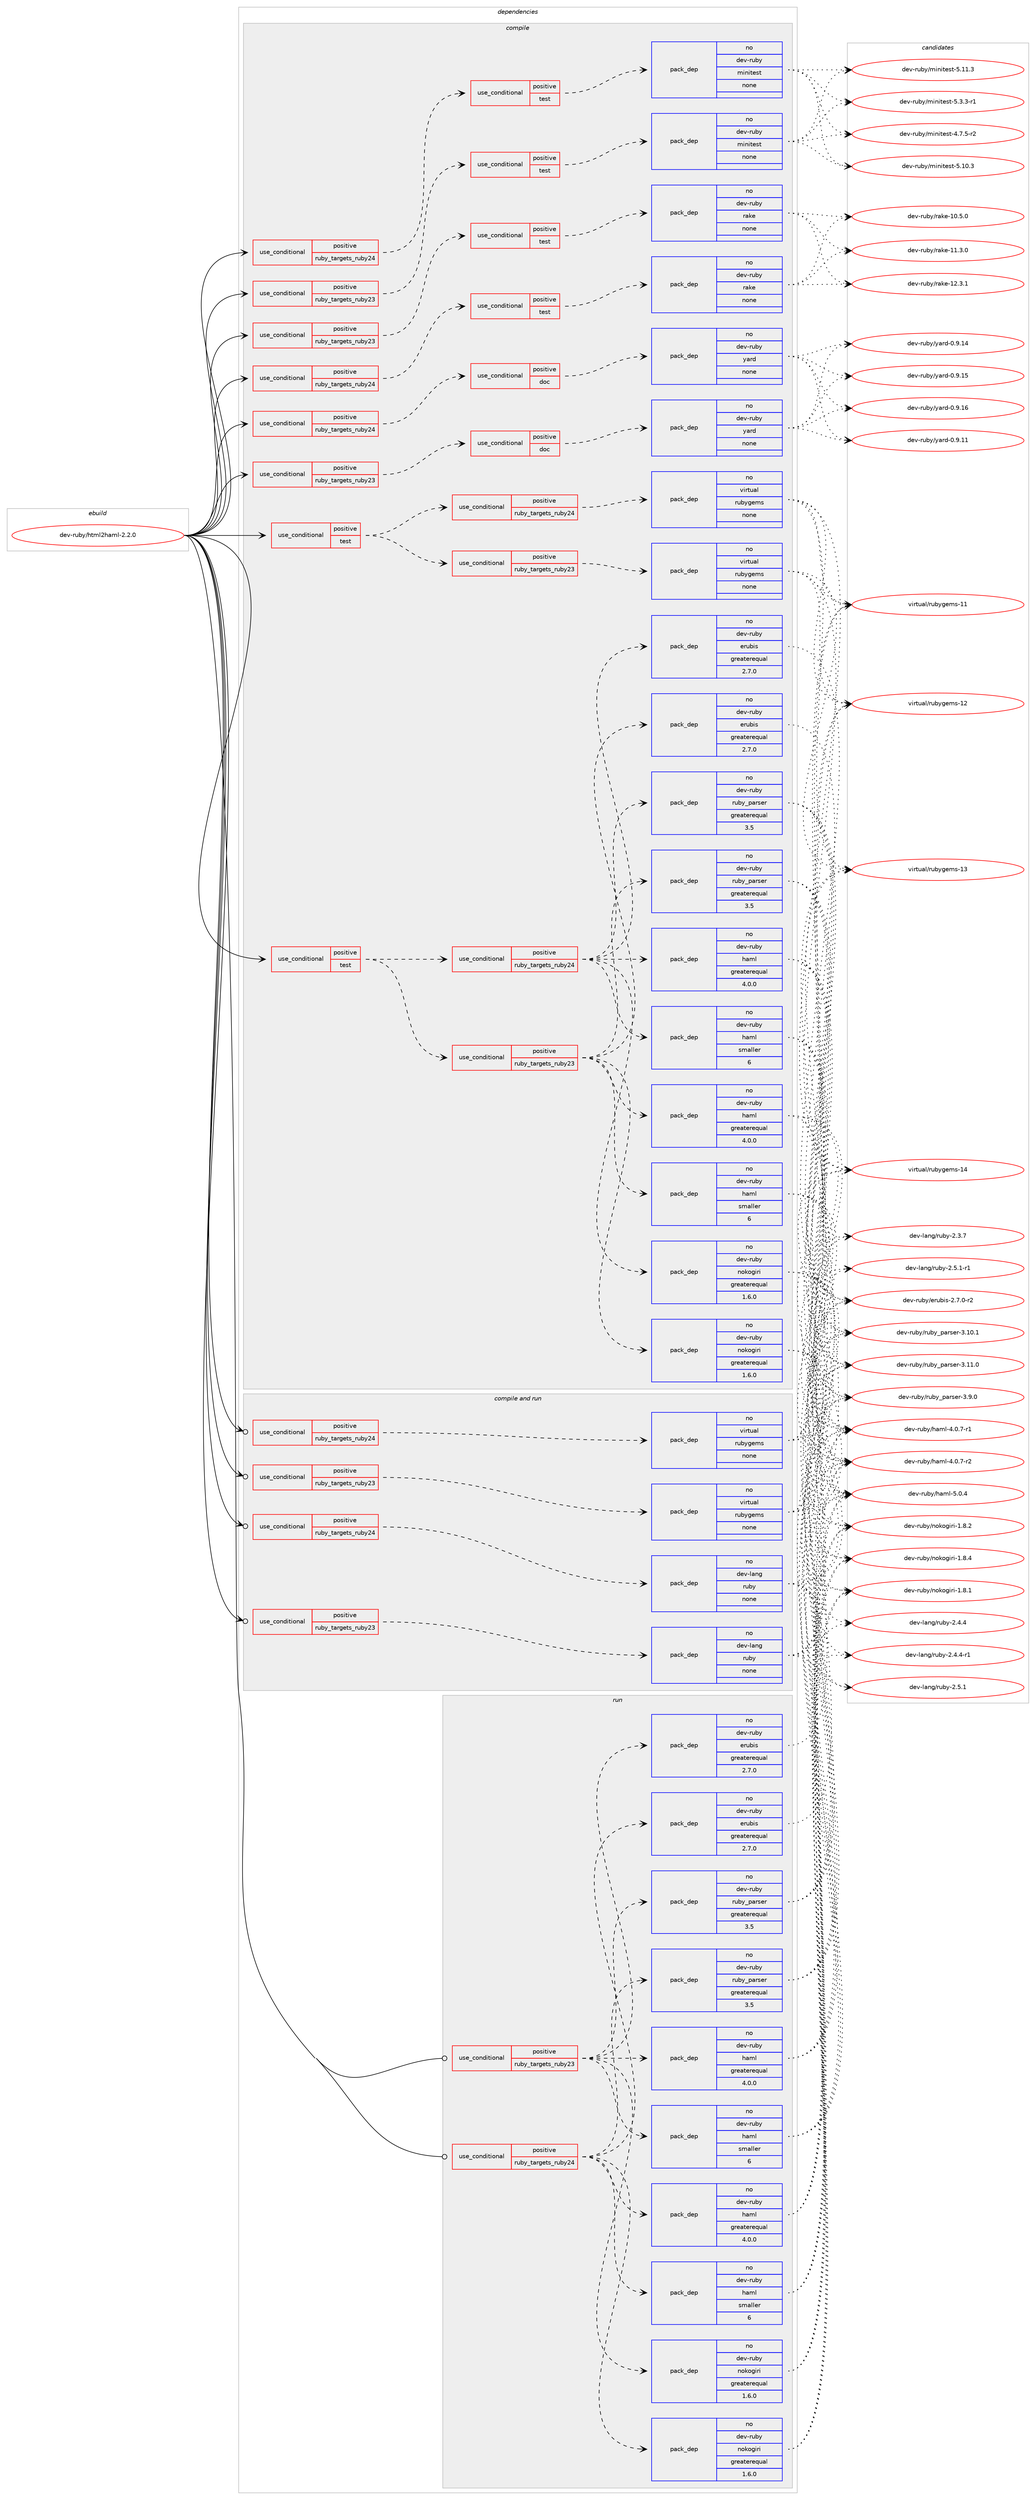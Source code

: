 digraph prolog {

# *************
# Graph options
# *************

newrank=true;
concentrate=true;
compound=true;
graph [rankdir=LR,fontname=Helvetica,fontsize=10,ranksep=1.5];#, ranksep=2.5, nodesep=0.2];
edge  [arrowhead=vee];
node  [fontname=Helvetica,fontsize=10];

# **********
# The ebuild
# **********

subgraph cluster_leftcol {
color=gray;
rank=same;
label=<<i>ebuild</i>>;
id [label="dev-ruby/html2haml-2.2.0", color=red, width=4, href="../dev-ruby/html2haml-2.2.0.svg"];
}

# ****************
# The dependencies
# ****************

subgraph cluster_midcol {
color=gray;
label=<<i>dependencies</i>>;
subgraph cluster_compile {
fillcolor="#eeeeee";
style=filled;
label=<<i>compile</i>>;
subgraph cond1867 {
dependency5819 [label=<<TABLE BORDER="0" CELLBORDER="1" CELLSPACING="0" CELLPADDING="4"><TR><TD ROWSPAN="3" CELLPADDING="10">use_conditional</TD></TR><TR><TD>positive</TD></TR><TR><TD>ruby_targets_ruby23</TD></TR></TABLE>>, shape=none, color=red];
subgraph cond1868 {
dependency5820 [label=<<TABLE BORDER="0" CELLBORDER="1" CELLSPACING="0" CELLPADDING="4"><TR><TD ROWSPAN="3" CELLPADDING="10">use_conditional</TD></TR><TR><TD>positive</TD></TR><TR><TD>doc</TD></TR></TABLE>>, shape=none, color=red];
subgraph pack3842 {
dependency5821 [label=<<TABLE BORDER="0" CELLBORDER="1" CELLSPACING="0" CELLPADDING="4" WIDTH="220"><TR><TD ROWSPAN="6" CELLPADDING="30">pack_dep</TD></TR><TR><TD WIDTH="110">no</TD></TR><TR><TD>dev-ruby</TD></TR><TR><TD>yard</TD></TR><TR><TD>none</TD></TR><TR><TD></TD></TR></TABLE>>, shape=none, color=blue];
}
dependency5820:e -> dependency5821:w [weight=20,style="dashed",arrowhead="vee"];
}
dependency5819:e -> dependency5820:w [weight=20,style="dashed",arrowhead="vee"];
}
id:e -> dependency5819:w [weight=20,style="solid",arrowhead="vee"];
subgraph cond1869 {
dependency5822 [label=<<TABLE BORDER="0" CELLBORDER="1" CELLSPACING="0" CELLPADDING="4"><TR><TD ROWSPAN="3" CELLPADDING="10">use_conditional</TD></TR><TR><TD>positive</TD></TR><TR><TD>ruby_targets_ruby23</TD></TR></TABLE>>, shape=none, color=red];
subgraph cond1870 {
dependency5823 [label=<<TABLE BORDER="0" CELLBORDER="1" CELLSPACING="0" CELLPADDING="4"><TR><TD ROWSPAN="3" CELLPADDING="10">use_conditional</TD></TR><TR><TD>positive</TD></TR><TR><TD>test</TD></TR></TABLE>>, shape=none, color=red];
subgraph pack3843 {
dependency5824 [label=<<TABLE BORDER="0" CELLBORDER="1" CELLSPACING="0" CELLPADDING="4" WIDTH="220"><TR><TD ROWSPAN="6" CELLPADDING="30">pack_dep</TD></TR><TR><TD WIDTH="110">no</TD></TR><TR><TD>dev-ruby</TD></TR><TR><TD>minitest</TD></TR><TR><TD>none</TD></TR><TR><TD></TD></TR></TABLE>>, shape=none, color=blue];
}
dependency5823:e -> dependency5824:w [weight=20,style="dashed",arrowhead="vee"];
}
dependency5822:e -> dependency5823:w [weight=20,style="dashed",arrowhead="vee"];
}
id:e -> dependency5822:w [weight=20,style="solid",arrowhead="vee"];
subgraph cond1871 {
dependency5825 [label=<<TABLE BORDER="0" CELLBORDER="1" CELLSPACING="0" CELLPADDING="4"><TR><TD ROWSPAN="3" CELLPADDING="10">use_conditional</TD></TR><TR><TD>positive</TD></TR><TR><TD>ruby_targets_ruby23</TD></TR></TABLE>>, shape=none, color=red];
subgraph cond1872 {
dependency5826 [label=<<TABLE BORDER="0" CELLBORDER="1" CELLSPACING="0" CELLPADDING="4"><TR><TD ROWSPAN="3" CELLPADDING="10">use_conditional</TD></TR><TR><TD>positive</TD></TR><TR><TD>test</TD></TR></TABLE>>, shape=none, color=red];
subgraph pack3844 {
dependency5827 [label=<<TABLE BORDER="0" CELLBORDER="1" CELLSPACING="0" CELLPADDING="4" WIDTH="220"><TR><TD ROWSPAN="6" CELLPADDING="30">pack_dep</TD></TR><TR><TD WIDTH="110">no</TD></TR><TR><TD>dev-ruby</TD></TR><TR><TD>rake</TD></TR><TR><TD>none</TD></TR><TR><TD></TD></TR></TABLE>>, shape=none, color=blue];
}
dependency5826:e -> dependency5827:w [weight=20,style="dashed",arrowhead="vee"];
}
dependency5825:e -> dependency5826:w [weight=20,style="dashed",arrowhead="vee"];
}
id:e -> dependency5825:w [weight=20,style="solid",arrowhead="vee"];
subgraph cond1873 {
dependency5828 [label=<<TABLE BORDER="0" CELLBORDER="1" CELLSPACING="0" CELLPADDING="4"><TR><TD ROWSPAN="3" CELLPADDING="10">use_conditional</TD></TR><TR><TD>positive</TD></TR><TR><TD>ruby_targets_ruby24</TD></TR></TABLE>>, shape=none, color=red];
subgraph cond1874 {
dependency5829 [label=<<TABLE BORDER="0" CELLBORDER="1" CELLSPACING="0" CELLPADDING="4"><TR><TD ROWSPAN="3" CELLPADDING="10">use_conditional</TD></TR><TR><TD>positive</TD></TR><TR><TD>doc</TD></TR></TABLE>>, shape=none, color=red];
subgraph pack3845 {
dependency5830 [label=<<TABLE BORDER="0" CELLBORDER="1" CELLSPACING="0" CELLPADDING="4" WIDTH="220"><TR><TD ROWSPAN="6" CELLPADDING="30">pack_dep</TD></TR><TR><TD WIDTH="110">no</TD></TR><TR><TD>dev-ruby</TD></TR><TR><TD>yard</TD></TR><TR><TD>none</TD></TR><TR><TD></TD></TR></TABLE>>, shape=none, color=blue];
}
dependency5829:e -> dependency5830:w [weight=20,style="dashed",arrowhead="vee"];
}
dependency5828:e -> dependency5829:w [weight=20,style="dashed",arrowhead="vee"];
}
id:e -> dependency5828:w [weight=20,style="solid",arrowhead="vee"];
subgraph cond1875 {
dependency5831 [label=<<TABLE BORDER="0" CELLBORDER="1" CELLSPACING="0" CELLPADDING="4"><TR><TD ROWSPAN="3" CELLPADDING="10">use_conditional</TD></TR><TR><TD>positive</TD></TR><TR><TD>ruby_targets_ruby24</TD></TR></TABLE>>, shape=none, color=red];
subgraph cond1876 {
dependency5832 [label=<<TABLE BORDER="0" CELLBORDER="1" CELLSPACING="0" CELLPADDING="4"><TR><TD ROWSPAN="3" CELLPADDING="10">use_conditional</TD></TR><TR><TD>positive</TD></TR><TR><TD>test</TD></TR></TABLE>>, shape=none, color=red];
subgraph pack3846 {
dependency5833 [label=<<TABLE BORDER="0" CELLBORDER="1" CELLSPACING="0" CELLPADDING="4" WIDTH="220"><TR><TD ROWSPAN="6" CELLPADDING="30">pack_dep</TD></TR><TR><TD WIDTH="110">no</TD></TR><TR><TD>dev-ruby</TD></TR><TR><TD>minitest</TD></TR><TR><TD>none</TD></TR><TR><TD></TD></TR></TABLE>>, shape=none, color=blue];
}
dependency5832:e -> dependency5833:w [weight=20,style="dashed",arrowhead="vee"];
}
dependency5831:e -> dependency5832:w [weight=20,style="dashed",arrowhead="vee"];
}
id:e -> dependency5831:w [weight=20,style="solid",arrowhead="vee"];
subgraph cond1877 {
dependency5834 [label=<<TABLE BORDER="0" CELLBORDER="1" CELLSPACING="0" CELLPADDING="4"><TR><TD ROWSPAN="3" CELLPADDING="10">use_conditional</TD></TR><TR><TD>positive</TD></TR><TR><TD>ruby_targets_ruby24</TD></TR></TABLE>>, shape=none, color=red];
subgraph cond1878 {
dependency5835 [label=<<TABLE BORDER="0" CELLBORDER="1" CELLSPACING="0" CELLPADDING="4"><TR><TD ROWSPAN="3" CELLPADDING="10">use_conditional</TD></TR><TR><TD>positive</TD></TR><TR><TD>test</TD></TR></TABLE>>, shape=none, color=red];
subgraph pack3847 {
dependency5836 [label=<<TABLE BORDER="0" CELLBORDER="1" CELLSPACING="0" CELLPADDING="4" WIDTH="220"><TR><TD ROWSPAN="6" CELLPADDING="30">pack_dep</TD></TR><TR><TD WIDTH="110">no</TD></TR><TR><TD>dev-ruby</TD></TR><TR><TD>rake</TD></TR><TR><TD>none</TD></TR><TR><TD></TD></TR></TABLE>>, shape=none, color=blue];
}
dependency5835:e -> dependency5836:w [weight=20,style="dashed",arrowhead="vee"];
}
dependency5834:e -> dependency5835:w [weight=20,style="dashed",arrowhead="vee"];
}
id:e -> dependency5834:w [weight=20,style="solid",arrowhead="vee"];
subgraph cond1879 {
dependency5837 [label=<<TABLE BORDER="0" CELLBORDER="1" CELLSPACING="0" CELLPADDING="4"><TR><TD ROWSPAN="3" CELLPADDING="10">use_conditional</TD></TR><TR><TD>positive</TD></TR><TR><TD>test</TD></TR></TABLE>>, shape=none, color=red];
subgraph cond1880 {
dependency5838 [label=<<TABLE BORDER="0" CELLBORDER="1" CELLSPACING="0" CELLPADDING="4"><TR><TD ROWSPAN="3" CELLPADDING="10">use_conditional</TD></TR><TR><TD>positive</TD></TR><TR><TD>ruby_targets_ruby23</TD></TR></TABLE>>, shape=none, color=red];
subgraph pack3848 {
dependency5839 [label=<<TABLE BORDER="0" CELLBORDER="1" CELLSPACING="0" CELLPADDING="4" WIDTH="220"><TR><TD ROWSPAN="6" CELLPADDING="30">pack_dep</TD></TR><TR><TD WIDTH="110">no</TD></TR><TR><TD>dev-ruby</TD></TR><TR><TD>nokogiri</TD></TR><TR><TD>greaterequal</TD></TR><TR><TD>1.6.0</TD></TR></TABLE>>, shape=none, color=blue];
}
dependency5838:e -> dependency5839:w [weight=20,style="dashed",arrowhead="vee"];
subgraph pack3849 {
dependency5840 [label=<<TABLE BORDER="0" CELLBORDER="1" CELLSPACING="0" CELLPADDING="4" WIDTH="220"><TR><TD ROWSPAN="6" CELLPADDING="30">pack_dep</TD></TR><TR><TD WIDTH="110">no</TD></TR><TR><TD>dev-ruby</TD></TR><TR><TD>erubis</TD></TR><TR><TD>greaterequal</TD></TR><TR><TD>2.7.0</TD></TR></TABLE>>, shape=none, color=blue];
}
dependency5838:e -> dependency5840:w [weight=20,style="dashed",arrowhead="vee"];
subgraph pack3850 {
dependency5841 [label=<<TABLE BORDER="0" CELLBORDER="1" CELLSPACING="0" CELLPADDING="4" WIDTH="220"><TR><TD ROWSPAN="6" CELLPADDING="30">pack_dep</TD></TR><TR><TD WIDTH="110">no</TD></TR><TR><TD>dev-ruby</TD></TR><TR><TD>ruby_parser</TD></TR><TR><TD>greaterequal</TD></TR><TR><TD>3.5</TD></TR></TABLE>>, shape=none, color=blue];
}
dependency5838:e -> dependency5841:w [weight=20,style="dashed",arrowhead="vee"];
subgraph pack3851 {
dependency5842 [label=<<TABLE BORDER="0" CELLBORDER="1" CELLSPACING="0" CELLPADDING="4" WIDTH="220"><TR><TD ROWSPAN="6" CELLPADDING="30">pack_dep</TD></TR><TR><TD WIDTH="110">no</TD></TR><TR><TD>dev-ruby</TD></TR><TR><TD>haml</TD></TR><TR><TD>greaterequal</TD></TR><TR><TD>4.0.0</TD></TR></TABLE>>, shape=none, color=blue];
}
dependency5838:e -> dependency5842:w [weight=20,style="dashed",arrowhead="vee"];
subgraph pack3852 {
dependency5843 [label=<<TABLE BORDER="0" CELLBORDER="1" CELLSPACING="0" CELLPADDING="4" WIDTH="220"><TR><TD ROWSPAN="6" CELLPADDING="30">pack_dep</TD></TR><TR><TD WIDTH="110">no</TD></TR><TR><TD>dev-ruby</TD></TR><TR><TD>haml</TD></TR><TR><TD>smaller</TD></TR><TR><TD>6</TD></TR></TABLE>>, shape=none, color=blue];
}
dependency5838:e -> dependency5843:w [weight=20,style="dashed",arrowhead="vee"];
}
dependency5837:e -> dependency5838:w [weight=20,style="dashed",arrowhead="vee"];
subgraph cond1881 {
dependency5844 [label=<<TABLE BORDER="0" CELLBORDER="1" CELLSPACING="0" CELLPADDING="4"><TR><TD ROWSPAN="3" CELLPADDING="10">use_conditional</TD></TR><TR><TD>positive</TD></TR><TR><TD>ruby_targets_ruby24</TD></TR></TABLE>>, shape=none, color=red];
subgraph pack3853 {
dependency5845 [label=<<TABLE BORDER="0" CELLBORDER="1" CELLSPACING="0" CELLPADDING="4" WIDTH="220"><TR><TD ROWSPAN="6" CELLPADDING="30">pack_dep</TD></TR><TR><TD WIDTH="110">no</TD></TR><TR><TD>dev-ruby</TD></TR><TR><TD>nokogiri</TD></TR><TR><TD>greaterequal</TD></TR><TR><TD>1.6.0</TD></TR></TABLE>>, shape=none, color=blue];
}
dependency5844:e -> dependency5845:w [weight=20,style="dashed",arrowhead="vee"];
subgraph pack3854 {
dependency5846 [label=<<TABLE BORDER="0" CELLBORDER="1" CELLSPACING="0" CELLPADDING="4" WIDTH="220"><TR><TD ROWSPAN="6" CELLPADDING="30">pack_dep</TD></TR><TR><TD WIDTH="110">no</TD></TR><TR><TD>dev-ruby</TD></TR><TR><TD>erubis</TD></TR><TR><TD>greaterequal</TD></TR><TR><TD>2.7.0</TD></TR></TABLE>>, shape=none, color=blue];
}
dependency5844:e -> dependency5846:w [weight=20,style="dashed",arrowhead="vee"];
subgraph pack3855 {
dependency5847 [label=<<TABLE BORDER="0" CELLBORDER="1" CELLSPACING="0" CELLPADDING="4" WIDTH="220"><TR><TD ROWSPAN="6" CELLPADDING="30">pack_dep</TD></TR><TR><TD WIDTH="110">no</TD></TR><TR><TD>dev-ruby</TD></TR><TR><TD>ruby_parser</TD></TR><TR><TD>greaterequal</TD></TR><TR><TD>3.5</TD></TR></TABLE>>, shape=none, color=blue];
}
dependency5844:e -> dependency5847:w [weight=20,style="dashed",arrowhead="vee"];
subgraph pack3856 {
dependency5848 [label=<<TABLE BORDER="0" CELLBORDER="1" CELLSPACING="0" CELLPADDING="4" WIDTH="220"><TR><TD ROWSPAN="6" CELLPADDING="30">pack_dep</TD></TR><TR><TD WIDTH="110">no</TD></TR><TR><TD>dev-ruby</TD></TR><TR><TD>haml</TD></TR><TR><TD>greaterequal</TD></TR><TR><TD>4.0.0</TD></TR></TABLE>>, shape=none, color=blue];
}
dependency5844:e -> dependency5848:w [weight=20,style="dashed",arrowhead="vee"];
subgraph pack3857 {
dependency5849 [label=<<TABLE BORDER="0" CELLBORDER="1" CELLSPACING="0" CELLPADDING="4" WIDTH="220"><TR><TD ROWSPAN="6" CELLPADDING="30">pack_dep</TD></TR><TR><TD WIDTH="110">no</TD></TR><TR><TD>dev-ruby</TD></TR><TR><TD>haml</TD></TR><TR><TD>smaller</TD></TR><TR><TD>6</TD></TR></TABLE>>, shape=none, color=blue];
}
dependency5844:e -> dependency5849:w [weight=20,style="dashed",arrowhead="vee"];
}
dependency5837:e -> dependency5844:w [weight=20,style="dashed",arrowhead="vee"];
}
id:e -> dependency5837:w [weight=20,style="solid",arrowhead="vee"];
subgraph cond1882 {
dependency5850 [label=<<TABLE BORDER="0" CELLBORDER="1" CELLSPACING="0" CELLPADDING="4"><TR><TD ROWSPAN="3" CELLPADDING="10">use_conditional</TD></TR><TR><TD>positive</TD></TR><TR><TD>test</TD></TR></TABLE>>, shape=none, color=red];
subgraph cond1883 {
dependency5851 [label=<<TABLE BORDER="0" CELLBORDER="1" CELLSPACING="0" CELLPADDING="4"><TR><TD ROWSPAN="3" CELLPADDING="10">use_conditional</TD></TR><TR><TD>positive</TD></TR><TR><TD>ruby_targets_ruby23</TD></TR></TABLE>>, shape=none, color=red];
subgraph pack3858 {
dependency5852 [label=<<TABLE BORDER="0" CELLBORDER="1" CELLSPACING="0" CELLPADDING="4" WIDTH="220"><TR><TD ROWSPAN="6" CELLPADDING="30">pack_dep</TD></TR><TR><TD WIDTH="110">no</TD></TR><TR><TD>virtual</TD></TR><TR><TD>rubygems</TD></TR><TR><TD>none</TD></TR><TR><TD></TD></TR></TABLE>>, shape=none, color=blue];
}
dependency5851:e -> dependency5852:w [weight=20,style="dashed",arrowhead="vee"];
}
dependency5850:e -> dependency5851:w [weight=20,style="dashed",arrowhead="vee"];
subgraph cond1884 {
dependency5853 [label=<<TABLE BORDER="0" CELLBORDER="1" CELLSPACING="0" CELLPADDING="4"><TR><TD ROWSPAN="3" CELLPADDING="10">use_conditional</TD></TR><TR><TD>positive</TD></TR><TR><TD>ruby_targets_ruby24</TD></TR></TABLE>>, shape=none, color=red];
subgraph pack3859 {
dependency5854 [label=<<TABLE BORDER="0" CELLBORDER="1" CELLSPACING="0" CELLPADDING="4" WIDTH="220"><TR><TD ROWSPAN="6" CELLPADDING="30">pack_dep</TD></TR><TR><TD WIDTH="110">no</TD></TR><TR><TD>virtual</TD></TR><TR><TD>rubygems</TD></TR><TR><TD>none</TD></TR><TR><TD></TD></TR></TABLE>>, shape=none, color=blue];
}
dependency5853:e -> dependency5854:w [weight=20,style="dashed",arrowhead="vee"];
}
dependency5850:e -> dependency5853:w [weight=20,style="dashed",arrowhead="vee"];
}
id:e -> dependency5850:w [weight=20,style="solid",arrowhead="vee"];
}
subgraph cluster_compileandrun {
fillcolor="#eeeeee";
style=filled;
label=<<i>compile and run</i>>;
subgraph cond1885 {
dependency5855 [label=<<TABLE BORDER="0" CELLBORDER="1" CELLSPACING="0" CELLPADDING="4"><TR><TD ROWSPAN="3" CELLPADDING="10">use_conditional</TD></TR><TR><TD>positive</TD></TR><TR><TD>ruby_targets_ruby23</TD></TR></TABLE>>, shape=none, color=red];
subgraph pack3860 {
dependency5856 [label=<<TABLE BORDER="0" CELLBORDER="1" CELLSPACING="0" CELLPADDING="4" WIDTH="220"><TR><TD ROWSPAN="6" CELLPADDING="30">pack_dep</TD></TR><TR><TD WIDTH="110">no</TD></TR><TR><TD>dev-lang</TD></TR><TR><TD>ruby</TD></TR><TR><TD>none</TD></TR><TR><TD></TD></TR></TABLE>>, shape=none, color=blue];
}
dependency5855:e -> dependency5856:w [weight=20,style="dashed",arrowhead="vee"];
}
id:e -> dependency5855:w [weight=20,style="solid",arrowhead="odotvee"];
subgraph cond1886 {
dependency5857 [label=<<TABLE BORDER="0" CELLBORDER="1" CELLSPACING="0" CELLPADDING="4"><TR><TD ROWSPAN="3" CELLPADDING="10">use_conditional</TD></TR><TR><TD>positive</TD></TR><TR><TD>ruby_targets_ruby23</TD></TR></TABLE>>, shape=none, color=red];
subgraph pack3861 {
dependency5858 [label=<<TABLE BORDER="0" CELLBORDER="1" CELLSPACING="0" CELLPADDING="4" WIDTH="220"><TR><TD ROWSPAN="6" CELLPADDING="30">pack_dep</TD></TR><TR><TD WIDTH="110">no</TD></TR><TR><TD>virtual</TD></TR><TR><TD>rubygems</TD></TR><TR><TD>none</TD></TR><TR><TD></TD></TR></TABLE>>, shape=none, color=blue];
}
dependency5857:e -> dependency5858:w [weight=20,style="dashed",arrowhead="vee"];
}
id:e -> dependency5857:w [weight=20,style="solid",arrowhead="odotvee"];
subgraph cond1887 {
dependency5859 [label=<<TABLE BORDER="0" CELLBORDER="1" CELLSPACING="0" CELLPADDING="4"><TR><TD ROWSPAN="3" CELLPADDING="10">use_conditional</TD></TR><TR><TD>positive</TD></TR><TR><TD>ruby_targets_ruby24</TD></TR></TABLE>>, shape=none, color=red];
subgraph pack3862 {
dependency5860 [label=<<TABLE BORDER="0" CELLBORDER="1" CELLSPACING="0" CELLPADDING="4" WIDTH="220"><TR><TD ROWSPAN="6" CELLPADDING="30">pack_dep</TD></TR><TR><TD WIDTH="110">no</TD></TR><TR><TD>dev-lang</TD></TR><TR><TD>ruby</TD></TR><TR><TD>none</TD></TR><TR><TD></TD></TR></TABLE>>, shape=none, color=blue];
}
dependency5859:e -> dependency5860:w [weight=20,style="dashed",arrowhead="vee"];
}
id:e -> dependency5859:w [weight=20,style="solid",arrowhead="odotvee"];
subgraph cond1888 {
dependency5861 [label=<<TABLE BORDER="0" CELLBORDER="1" CELLSPACING="0" CELLPADDING="4"><TR><TD ROWSPAN="3" CELLPADDING="10">use_conditional</TD></TR><TR><TD>positive</TD></TR><TR><TD>ruby_targets_ruby24</TD></TR></TABLE>>, shape=none, color=red];
subgraph pack3863 {
dependency5862 [label=<<TABLE BORDER="0" CELLBORDER="1" CELLSPACING="0" CELLPADDING="4" WIDTH="220"><TR><TD ROWSPAN="6" CELLPADDING="30">pack_dep</TD></TR><TR><TD WIDTH="110">no</TD></TR><TR><TD>virtual</TD></TR><TR><TD>rubygems</TD></TR><TR><TD>none</TD></TR><TR><TD></TD></TR></TABLE>>, shape=none, color=blue];
}
dependency5861:e -> dependency5862:w [weight=20,style="dashed",arrowhead="vee"];
}
id:e -> dependency5861:w [weight=20,style="solid",arrowhead="odotvee"];
}
subgraph cluster_run {
fillcolor="#eeeeee";
style=filled;
label=<<i>run</i>>;
subgraph cond1889 {
dependency5863 [label=<<TABLE BORDER="0" CELLBORDER="1" CELLSPACING="0" CELLPADDING="4"><TR><TD ROWSPAN="3" CELLPADDING="10">use_conditional</TD></TR><TR><TD>positive</TD></TR><TR><TD>ruby_targets_ruby23</TD></TR></TABLE>>, shape=none, color=red];
subgraph pack3864 {
dependency5864 [label=<<TABLE BORDER="0" CELLBORDER="1" CELLSPACING="0" CELLPADDING="4" WIDTH="220"><TR><TD ROWSPAN="6" CELLPADDING="30">pack_dep</TD></TR><TR><TD WIDTH="110">no</TD></TR><TR><TD>dev-ruby</TD></TR><TR><TD>nokogiri</TD></TR><TR><TD>greaterequal</TD></TR><TR><TD>1.6.0</TD></TR></TABLE>>, shape=none, color=blue];
}
dependency5863:e -> dependency5864:w [weight=20,style="dashed",arrowhead="vee"];
subgraph pack3865 {
dependency5865 [label=<<TABLE BORDER="0" CELLBORDER="1" CELLSPACING="0" CELLPADDING="4" WIDTH="220"><TR><TD ROWSPAN="6" CELLPADDING="30">pack_dep</TD></TR><TR><TD WIDTH="110">no</TD></TR><TR><TD>dev-ruby</TD></TR><TR><TD>erubis</TD></TR><TR><TD>greaterequal</TD></TR><TR><TD>2.7.0</TD></TR></TABLE>>, shape=none, color=blue];
}
dependency5863:e -> dependency5865:w [weight=20,style="dashed",arrowhead="vee"];
subgraph pack3866 {
dependency5866 [label=<<TABLE BORDER="0" CELLBORDER="1" CELLSPACING="0" CELLPADDING="4" WIDTH="220"><TR><TD ROWSPAN="6" CELLPADDING="30">pack_dep</TD></TR><TR><TD WIDTH="110">no</TD></TR><TR><TD>dev-ruby</TD></TR><TR><TD>ruby_parser</TD></TR><TR><TD>greaterequal</TD></TR><TR><TD>3.5</TD></TR></TABLE>>, shape=none, color=blue];
}
dependency5863:e -> dependency5866:w [weight=20,style="dashed",arrowhead="vee"];
subgraph pack3867 {
dependency5867 [label=<<TABLE BORDER="0" CELLBORDER="1" CELLSPACING="0" CELLPADDING="4" WIDTH="220"><TR><TD ROWSPAN="6" CELLPADDING="30">pack_dep</TD></TR><TR><TD WIDTH="110">no</TD></TR><TR><TD>dev-ruby</TD></TR><TR><TD>haml</TD></TR><TR><TD>greaterequal</TD></TR><TR><TD>4.0.0</TD></TR></TABLE>>, shape=none, color=blue];
}
dependency5863:e -> dependency5867:w [weight=20,style="dashed",arrowhead="vee"];
subgraph pack3868 {
dependency5868 [label=<<TABLE BORDER="0" CELLBORDER="1" CELLSPACING="0" CELLPADDING="4" WIDTH="220"><TR><TD ROWSPAN="6" CELLPADDING="30">pack_dep</TD></TR><TR><TD WIDTH="110">no</TD></TR><TR><TD>dev-ruby</TD></TR><TR><TD>haml</TD></TR><TR><TD>smaller</TD></TR><TR><TD>6</TD></TR></TABLE>>, shape=none, color=blue];
}
dependency5863:e -> dependency5868:w [weight=20,style="dashed",arrowhead="vee"];
}
id:e -> dependency5863:w [weight=20,style="solid",arrowhead="odot"];
subgraph cond1890 {
dependency5869 [label=<<TABLE BORDER="0" CELLBORDER="1" CELLSPACING="0" CELLPADDING="4"><TR><TD ROWSPAN="3" CELLPADDING="10">use_conditional</TD></TR><TR><TD>positive</TD></TR><TR><TD>ruby_targets_ruby24</TD></TR></TABLE>>, shape=none, color=red];
subgraph pack3869 {
dependency5870 [label=<<TABLE BORDER="0" CELLBORDER="1" CELLSPACING="0" CELLPADDING="4" WIDTH="220"><TR><TD ROWSPAN="6" CELLPADDING="30">pack_dep</TD></TR><TR><TD WIDTH="110">no</TD></TR><TR><TD>dev-ruby</TD></TR><TR><TD>nokogiri</TD></TR><TR><TD>greaterequal</TD></TR><TR><TD>1.6.0</TD></TR></TABLE>>, shape=none, color=blue];
}
dependency5869:e -> dependency5870:w [weight=20,style="dashed",arrowhead="vee"];
subgraph pack3870 {
dependency5871 [label=<<TABLE BORDER="0" CELLBORDER="1" CELLSPACING="0" CELLPADDING="4" WIDTH="220"><TR><TD ROWSPAN="6" CELLPADDING="30">pack_dep</TD></TR><TR><TD WIDTH="110">no</TD></TR><TR><TD>dev-ruby</TD></TR><TR><TD>erubis</TD></TR><TR><TD>greaterequal</TD></TR><TR><TD>2.7.0</TD></TR></TABLE>>, shape=none, color=blue];
}
dependency5869:e -> dependency5871:w [weight=20,style="dashed",arrowhead="vee"];
subgraph pack3871 {
dependency5872 [label=<<TABLE BORDER="0" CELLBORDER="1" CELLSPACING="0" CELLPADDING="4" WIDTH="220"><TR><TD ROWSPAN="6" CELLPADDING="30">pack_dep</TD></TR><TR><TD WIDTH="110">no</TD></TR><TR><TD>dev-ruby</TD></TR><TR><TD>ruby_parser</TD></TR><TR><TD>greaterequal</TD></TR><TR><TD>3.5</TD></TR></TABLE>>, shape=none, color=blue];
}
dependency5869:e -> dependency5872:w [weight=20,style="dashed",arrowhead="vee"];
subgraph pack3872 {
dependency5873 [label=<<TABLE BORDER="0" CELLBORDER="1" CELLSPACING="0" CELLPADDING="4" WIDTH="220"><TR><TD ROWSPAN="6" CELLPADDING="30">pack_dep</TD></TR><TR><TD WIDTH="110">no</TD></TR><TR><TD>dev-ruby</TD></TR><TR><TD>haml</TD></TR><TR><TD>greaterequal</TD></TR><TR><TD>4.0.0</TD></TR></TABLE>>, shape=none, color=blue];
}
dependency5869:e -> dependency5873:w [weight=20,style="dashed",arrowhead="vee"];
subgraph pack3873 {
dependency5874 [label=<<TABLE BORDER="0" CELLBORDER="1" CELLSPACING="0" CELLPADDING="4" WIDTH="220"><TR><TD ROWSPAN="6" CELLPADDING="30">pack_dep</TD></TR><TR><TD WIDTH="110">no</TD></TR><TR><TD>dev-ruby</TD></TR><TR><TD>haml</TD></TR><TR><TD>smaller</TD></TR><TR><TD>6</TD></TR></TABLE>>, shape=none, color=blue];
}
dependency5869:e -> dependency5874:w [weight=20,style="dashed",arrowhead="vee"];
}
id:e -> dependency5869:w [weight=20,style="solid",arrowhead="odot"];
}
}

# **************
# The candidates
# **************

subgraph cluster_choices {
rank=same;
color=gray;
label=<<i>candidates</i>>;

subgraph choice3842 {
color=black;
nodesep=1;
choice1001011184511411798121471219711410045484657464949 [label="dev-ruby/yard-0.9.11", color=red, width=4,href="../dev-ruby/yard-0.9.11.svg"];
choice1001011184511411798121471219711410045484657464952 [label="dev-ruby/yard-0.9.14", color=red, width=4,href="../dev-ruby/yard-0.9.14.svg"];
choice1001011184511411798121471219711410045484657464953 [label="dev-ruby/yard-0.9.15", color=red, width=4,href="../dev-ruby/yard-0.9.15.svg"];
choice1001011184511411798121471219711410045484657464954 [label="dev-ruby/yard-0.9.16", color=red, width=4,href="../dev-ruby/yard-0.9.16.svg"];
dependency5821:e -> choice1001011184511411798121471219711410045484657464949:w [style=dotted,weight="100"];
dependency5821:e -> choice1001011184511411798121471219711410045484657464952:w [style=dotted,weight="100"];
dependency5821:e -> choice1001011184511411798121471219711410045484657464953:w [style=dotted,weight="100"];
dependency5821:e -> choice1001011184511411798121471219711410045484657464954:w [style=dotted,weight="100"];
}
subgraph choice3843 {
color=black;
nodesep=1;
choice1001011184511411798121471091051101051161011151164552465546534511450 [label="dev-ruby/minitest-4.7.5-r2", color=red, width=4,href="../dev-ruby/minitest-4.7.5-r2.svg"];
choice10010111845114117981214710910511010511610111511645534649484651 [label="dev-ruby/minitest-5.10.3", color=red, width=4,href="../dev-ruby/minitest-5.10.3.svg"];
choice10010111845114117981214710910511010511610111511645534649494651 [label="dev-ruby/minitest-5.11.3", color=red, width=4,href="../dev-ruby/minitest-5.11.3.svg"];
choice1001011184511411798121471091051101051161011151164553465146514511449 [label="dev-ruby/minitest-5.3.3-r1", color=red, width=4,href="../dev-ruby/minitest-5.3.3-r1.svg"];
dependency5824:e -> choice1001011184511411798121471091051101051161011151164552465546534511450:w [style=dotted,weight="100"];
dependency5824:e -> choice10010111845114117981214710910511010511610111511645534649484651:w [style=dotted,weight="100"];
dependency5824:e -> choice10010111845114117981214710910511010511610111511645534649494651:w [style=dotted,weight="100"];
dependency5824:e -> choice1001011184511411798121471091051101051161011151164553465146514511449:w [style=dotted,weight="100"];
}
subgraph choice3844 {
color=black;
nodesep=1;
choice1001011184511411798121471149710710145494846534648 [label="dev-ruby/rake-10.5.0", color=red, width=4,href="../dev-ruby/rake-10.5.0.svg"];
choice1001011184511411798121471149710710145494946514648 [label="dev-ruby/rake-11.3.0", color=red, width=4,href="../dev-ruby/rake-11.3.0.svg"];
choice1001011184511411798121471149710710145495046514649 [label="dev-ruby/rake-12.3.1", color=red, width=4,href="../dev-ruby/rake-12.3.1.svg"];
dependency5827:e -> choice1001011184511411798121471149710710145494846534648:w [style=dotted,weight="100"];
dependency5827:e -> choice1001011184511411798121471149710710145494946514648:w [style=dotted,weight="100"];
dependency5827:e -> choice1001011184511411798121471149710710145495046514649:w [style=dotted,weight="100"];
}
subgraph choice3845 {
color=black;
nodesep=1;
choice1001011184511411798121471219711410045484657464949 [label="dev-ruby/yard-0.9.11", color=red, width=4,href="../dev-ruby/yard-0.9.11.svg"];
choice1001011184511411798121471219711410045484657464952 [label="dev-ruby/yard-0.9.14", color=red, width=4,href="../dev-ruby/yard-0.9.14.svg"];
choice1001011184511411798121471219711410045484657464953 [label="dev-ruby/yard-0.9.15", color=red, width=4,href="../dev-ruby/yard-0.9.15.svg"];
choice1001011184511411798121471219711410045484657464954 [label="dev-ruby/yard-0.9.16", color=red, width=4,href="../dev-ruby/yard-0.9.16.svg"];
dependency5830:e -> choice1001011184511411798121471219711410045484657464949:w [style=dotted,weight="100"];
dependency5830:e -> choice1001011184511411798121471219711410045484657464952:w [style=dotted,weight="100"];
dependency5830:e -> choice1001011184511411798121471219711410045484657464953:w [style=dotted,weight="100"];
dependency5830:e -> choice1001011184511411798121471219711410045484657464954:w [style=dotted,weight="100"];
}
subgraph choice3846 {
color=black;
nodesep=1;
choice1001011184511411798121471091051101051161011151164552465546534511450 [label="dev-ruby/minitest-4.7.5-r2", color=red, width=4,href="../dev-ruby/minitest-4.7.5-r2.svg"];
choice10010111845114117981214710910511010511610111511645534649484651 [label="dev-ruby/minitest-5.10.3", color=red, width=4,href="../dev-ruby/minitest-5.10.3.svg"];
choice10010111845114117981214710910511010511610111511645534649494651 [label="dev-ruby/minitest-5.11.3", color=red, width=4,href="../dev-ruby/minitest-5.11.3.svg"];
choice1001011184511411798121471091051101051161011151164553465146514511449 [label="dev-ruby/minitest-5.3.3-r1", color=red, width=4,href="../dev-ruby/minitest-5.3.3-r1.svg"];
dependency5833:e -> choice1001011184511411798121471091051101051161011151164552465546534511450:w [style=dotted,weight="100"];
dependency5833:e -> choice10010111845114117981214710910511010511610111511645534649484651:w [style=dotted,weight="100"];
dependency5833:e -> choice10010111845114117981214710910511010511610111511645534649494651:w [style=dotted,weight="100"];
dependency5833:e -> choice1001011184511411798121471091051101051161011151164553465146514511449:w [style=dotted,weight="100"];
}
subgraph choice3847 {
color=black;
nodesep=1;
choice1001011184511411798121471149710710145494846534648 [label="dev-ruby/rake-10.5.0", color=red, width=4,href="../dev-ruby/rake-10.5.0.svg"];
choice1001011184511411798121471149710710145494946514648 [label="dev-ruby/rake-11.3.0", color=red, width=4,href="../dev-ruby/rake-11.3.0.svg"];
choice1001011184511411798121471149710710145495046514649 [label="dev-ruby/rake-12.3.1", color=red, width=4,href="../dev-ruby/rake-12.3.1.svg"];
dependency5836:e -> choice1001011184511411798121471149710710145494846534648:w [style=dotted,weight="100"];
dependency5836:e -> choice1001011184511411798121471149710710145494946514648:w [style=dotted,weight="100"];
dependency5836:e -> choice1001011184511411798121471149710710145495046514649:w [style=dotted,weight="100"];
}
subgraph choice3848 {
color=black;
nodesep=1;
choice100101118451141179812147110111107111103105114105454946564649 [label="dev-ruby/nokogiri-1.8.1", color=red, width=4,href="../dev-ruby/nokogiri-1.8.1.svg"];
choice100101118451141179812147110111107111103105114105454946564650 [label="dev-ruby/nokogiri-1.8.2", color=red, width=4,href="../dev-ruby/nokogiri-1.8.2.svg"];
choice100101118451141179812147110111107111103105114105454946564652 [label="dev-ruby/nokogiri-1.8.4", color=red, width=4,href="../dev-ruby/nokogiri-1.8.4.svg"];
dependency5839:e -> choice100101118451141179812147110111107111103105114105454946564649:w [style=dotted,weight="100"];
dependency5839:e -> choice100101118451141179812147110111107111103105114105454946564650:w [style=dotted,weight="100"];
dependency5839:e -> choice100101118451141179812147110111107111103105114105454946564652:w [style=dotted,weight="100"];
}
subgraph choice3849 {
color=black;
nodesep=1;
choice100101118451141179812147101114117981051154550465546484511450 [label="dev-ruby/erubis-2.7.0-r2", color=red, width=4,href="../dev-ruby/erubis-2.7.0-r2.svg"];
dependency5840:e -> choice100101118451141179812147101114117981051154550465546484511450:w [style=dotted,weight="100"];
}
subgraph choice3850 {
color=black;
nodesep=1;
choice10010111845114117981214711411798121951129711411510111445514649484649 [label="dev-ruby/ruby_parser-3.10.1", color=red, width=4,href="../dev-ruby/ruby_parser-3.10.1.svg"];
choice10010111845114117981214711411798121951129711411510111445514649494648 [label="dev-ruby/ruby_parser-3.11.0", color=red, width=4,href="../dev-ruby/ruby_parser-3.11.0.svg"];
choice100101118451141179812147114117981219511297114115101114455146574648 [label="dev-ruby/ruby_parser-3.9.0", color=red, width=4,href="../dev-ruby/ruby_parser-3.9.0.svg"];
dependency5841:e -> choice10010111845114117981214711411798121951129711411510111445514649484649:w [style=dotted,weight="100"];
dependency5841:e -> choice10010111845114117981214711411798121951129711411510111445514649494648:w [style=dotted,weight="100"];
dependency5841:e -> choice100101118451141179812147114117981219511297114115101114455146574648:w [style=dotted,weight="100"];
}
subgraph choice3851 {
color=black;
nodesep=1;
choice100101118451141179812147104971091084552464846554511449 [label="dev-ruby/haml-4.0.7-r1", color=red, width=4,href="../dev-ruby/haml-4.0.7-r1.svg"];
choice100101118451141179812147104971091084552464846554511450 [label="dev-ruby/haml-4.0.7-r2", color=red, width=4,href="../dev-ruby/haml-4.0.7-r2.svg"];
choice10010111845114117981214710497109108455346484652 [label="dev-ruby/haml-5.0.4", color=red, width=4,href="../dev-ruby/haml-5.0.4.svg"];
dependency5842:e -> choice100101118451141179812147104971091084552464846554511449:w [style=dotted,weight="100"];
dependency5842:e -> choice100101118451141179812147104971091084552464846554511450:w [style=dotted,weight="100"];
dependency5842:e -> choice10010111845114117981214710497109108455346484652:w [style=dotted,weight="100"];
}
subgraph choice3852 {
color=black;
nodesep=1;
choice100101118451141179812147104971091084552464846554511449 [label="dev-ruby/haml-4.0.7-r1", color=red, width=4,href="../dev-ruby/haml-4.0.7-r1.svg"];
choice100101118451141179812147104971091084552464846554511450 [label="dev-ruby/haml-4.0.7-r2", color=red, width=4,href="../dev-ruby/haml-4.0.7-r2.svg"];
choice10010111845114117981214710497109108455346484652 [label="dev-ruby/haml-5.0.4", color=red, width=4,href="../dev-ruby/haml-5.0.4.svg"];
dependency5843:e -> choice100101118451141179812147104971091084552464846554511449:w [style=dotted,weight="100"];
dependency5843:e -> choice100101118451141179812147104971091084552464846554511450:w [style=dotted,weight="100"];
dependency5843:e -> choice10010111845114117981214710497109108455346484652:w [style=dotted,weight="100"];
}
subgraph choice3853 {
color=black;
nodesep=1;
choice100101118451141179812147110111107111103105114105454946564649 [label="dev-ruby/nokogiri-1.8.1", color=red, width=4,href="../dev-ruby/nokogiri-1.8.1.svg"];
choice100101118451141179812147110111107111103105114105454946564650 [label="dev-ruby/nokogiri-1.8.2", color=red, width=4,href="../dev-ruby/nokogiri-1.8.2.svg"];
choice100101118451141179812147110111107111103105114105454946564652 [label="dev-ruby/nokogiri-1.8.4", color=red, width=4,href="../dev-ruby/nokogiri-1.8.4.svg"];
dependency5845:e -> choice100101118451141179812147110111107111103105114105454946564649:w [style=dotted,weight="100"];
dependency5845:e -> choice100101118451141179812147110111107111103105114105454946564650:w [style=dotted,weight="100"];
dependency5845:e -> choice100101118451141179812147110111107111103105114105454946564652:w [style=dotted,weight="100"];
}
subgraph choice3854 {
color=black;
nodesep=1;
choice100101118451141179812147101114117981051154550465546484511450 [label="dev-ruby/erubis-2.7.0-r2", color=red, width=4,href="../dev-ruby/erubis-2.7.0-r2.svg"];
dependency5846:e -> choice100101118451141179812147101114117981051154550465546484511450:w [style=dotted,weight="100"];
}
subgraph choice3855 {
color=black;
nodesep=1;
choice10010111845114117981214711411798121951129711411510111445514649484649 [label="dev-ruby/ruby_parser-3.10.1", color=red, width=4,href="../dev-ruby/ruby_parser-3.10.1.svg"];
choice10010111845114117981214711411798121951129711411510111445514649494648 [label="dev-ruby/ruby_parser-3.11.0", color=red, width=4,href="../dev-ruby/ruby_parser-3.11.0.svg"];
choice100101118451141179812147114117981219511297114115101114455146574648 [label="dev-ruby/ruby_parser-3.9.0", color=red, width=4,href="../dev-ruby/ruby_parser-3.9.0.svg"];
dependency5847:e -> choice10010111845114117981214711411798121951129711411510111445514649484649:w [style=dotted,weight="100"];
dependency5847:e -> choice10010111845114117981214711411798121951129711411510111445514649494648:w [style=dotted,weight="100"];
dependency5847:e -> choice100101118451141179812147114117981219511297114115101114455146574648:w [style=dotted,weight="100"];
}
subgraph choice3856 {
color=black;
nodesep=1;
choice100101118451141179812147104971091084552464846554511449 [label="dev-ruby/haml-4.0.7-r1", color=red, width=4,href="../dev-ruby/haml-4.0.7-r1.svg"];
choice100101118451141179812147104971091084552464846554511450 [label="dev-ruby/haml-4.0.7-r2", color=red, width=4,href="../dev-ruby/haml-4.0.7-r2.svg"];
choice10010111845114117981214710497109108455346484652 [label="dev-ruby/haml-5.0.4", color=red, width=4,href="../dev-ruby/haml-5.0.4.svg"];
dependency5848:e -> choice100101118451141179812147104971091084552464846554511449:w [style=dotted,weight="100"];
dependency5848:e -> choice100101118451141179812147104971091084552464846554511450:w [style=dotted,weight="100"];
dependency5848:e -> choice10010111845114117981214710497109108455346484652:w [style=dotted,weight="100"];
}
subgraph choice3857 {
color=black;
nodesep=1;
choice100101118451141179812147104971091084552464846554511449 [label="dev-ruby/haml-4.0.7-r1", color=red, width=4,href="../dev-ruby/haml-4.0.7-r1.svg"];
choice100101118451141179812147104971091084552464846554511450 [label="dev-ruby/haml-4.0.7-r2", color=red, width=4,href="../dev-ruby/haml-4.0.7-r2.svg"];
choice10010111845114117981214710497109108455346484652 [label="dev-ruby/haml-5.0.4", color=red, width=4,href="../dev-ruby/haml-5.0.4.svg"];
dependency5849:e -> choice100101118451141179812147104971091084552464846554511449:w [style=dotted,weight="100"];
dependency5849:e -> choice100101118451141179812147104971091084552464846554511450:w [style=dotted,weight="100"];
dependency5849:e -> choice10010111845114117981214710497109108455346484652:w [style=dotted,weight="100"];
}
subgraph choice3858 {
color=black;
nodesep=1;
choice118105114116117971084711411798121103101109115454949 [label="virtual/rubygems-11", color=red, width=4,href="../virtual/rubygems-11.svg"];
choice118105114116117971084711411798121103101109115454950 [label="virtual/rubygems-12", color=red, width=4,href="../virtual/rubygems-12.svg"];
choice118105114116117971084711411798121103101109115454951 [label="virtual/rubygems-13", color=red, width=4,href="../virtual/rubygems-13.svg"];
choice118105114116117971084711411798121103101109115454952 [label="virtual/rubygems-14", color=red, width=4,href="../virtual/rubygems-14.svg"];
dependency5852:e -> choice118105114116117971084711411798121103101109115454949:w [style=dotted,weight="100"];
dependency5852:e -> choice118105114116117971084711411798121103101109115454950:w [style=dotted,weight="100"];
dependency5852:e -> choice118105114116117971084711411798121103101109115454951:w [style=dotted,weight="100"];
dependency5852:e -> choice118105114116117971084711411798121103101109115454952:w [style=dotted,weight="100"];
}
subgraph choice3859 {
color=black;
nodesep=1;
choice118105114116117971084711411798121103101109115454949 [label="virtual/rubygems-11", color=red, width=4,href="../virtual/rubygems-11.svg"];
choice118105114116117971084711411798121103101109115454950 [label="virtual/rubygems-12", color=red, width=4,href="../virtual/rubygems-12.svg"];
choice118105114116117971084711411798121103101109115454951 [label="virtual/rubygems-13", color=red, width=4,href="../virtual/rubygems-13.svg"];
choice118105114116117971084711411798121103101109115454952 [label="virtual/rubygems-14", color=red, width=4,href="../virtual/rubygems-14.svg"];
dependency5854:e -> choice118105114116117971084711411798121103101109115454949:w [style=dotted,weight="100"];
dependency5854:e -> choice118105114116117971084711411798121103101109115454950:w [style=dotted,weight="100"];
dependency5854:e -> choice118105114116117971084711411798121103101109115454951:w [style=dotted,weight="100"];
dependency5854:e -> choice118105114116117971084711411798121103101109115454952:w [style=dotted,weight="100"];
}
subgraph choice3860 {
color=black;
nodesep=1;
choice10010111845108971101034711411798121455046514655 [label="dev-lang/ruby-2.3.7", color=red, width=4,href="../dev-lang/ruby-2.3.7.svg"];
choice10010111845108971101034711411798121455046524652 [label="dev-lang/ruby-2.4.4", color=red, width=4,href="../dev-lang/ruby-2.4.4.svg"];
choice100101118451089711010347114117981214550465246524511449 [label="dev-lang/ruby-2.4.4-r1", color=red, width=4,href="../dev-lang/ruby-2.4.4-r1.svg"];
choice10010111845108971101034711411798121455046534649 [label="dev-lang/ruby-2.5.1", color=red, width=4,href="../dev-lang/ruby-2.5.1.svg"];
choice100101118451089711010347114117981214550465346494511449 [label="dev-lang/ruby-2.5.1-r1", color=red, width=4,href="../dev-lang/ruby-2.5.1-r1.svg"];
dependency5856:e -> choice10010111845108971101034711411798121455046514655:w [style=dotted,weight="100"];
dependency5856:e -> choice10010111845108971101034711411798121455046524652:w [style=dotted,weight="100"];
dependency5856:e -> choice100101118451089711010347114117981214550465246524511449:w [style=dotted,weight="100"];
dependency5856:e -> choice10010111845108971101034711411798121455046534649:w [style=dotted,weight="100"];
dependency5856:e -> choice100101118451089711010347114117981214550465346494511449:w [style=dotted,weight="100"];
}
subgraph choice3861 {
color=black;
nodesep=1;
choice118105114116117971084711411798121103101109115454949 [label="virtual/rubygems-11", color=red, width=4,href="../virtual/rubygems-11.svg"];
choice118105114116117971084711411798121103101109115454950 [label="virtual/rubygems-12", color=red, width=4,href="../virtual/rubygems-12.svg"];
choice118105114116117971084711411798121103101109115454951 [label="virtual/rubygems-13", color=red, width=4,href="../virtual/rubygems-13.svg"];
choice118105114116117971084711411798121103101109115454952 [label="virtual/rubygems-14", color=red, width=4,href="../virtual/rubygems-14.svg"];
dependency5858:e -> choice118105114116117971084711411798121103101109115454949:w [style=dotted,weight="100"];
dependency5858:e -> choice118105114116117971084711411798121103101109115454950:w [style=dotted,weight="100"];
dependency5858:e -> choice118105114116117971084711411798121103101109115454951:w [style=dotted,weight="100"];
dependency5858:e -> choice118105114116117971084711411798121103101109115454952:w [style=dotted,weight="100"];
}
subgraph choice3862 {
color=black;
nodesep=1;
choice10010111845108971101034711411798121455046514655 [label="dev-lang/ruby-2.3.7", color=red, width=4,href="../dev-lang/ruby-2.3.7.svg"];
choice10010111845108971101034711411798121455046524652 [label="dev-lang/ruby-2.4.4", color=red, width=4,href="../dev-lang/ruby-2.4.4.svg"];
choice100101118451089711010347114117981214550465246524511449 [label="dev-lang/ruby-2.4.4-r1", color=red, width=4,href="../dev-lang/ruby-2.4.4-r1.svg"];
choice10010111845108971101034711411798121455046534649 [label="dev-lang/ruby-2.5.1", color=red, width=4,href="../dev-lang/ruby-2.5.1.svg"];
choice100101118451089711010347114117981214550465346494511449 [label="dev-lang/ruby-2.5.1-r1", color=red, width=4,href="../dev-lang/ruby-2.5.1-r1.svg"];
dependency5860:e -> choice10010111845108971101034711411798121455046514655:w [style=dotted,weight="100"];
dependency5860:e -> choice10010111845108971101034711411798121455046524652:w [style=dotted,weight="100"];
dependency5860:e -> choice100101118451089711010347114117981214550465246524511449:w [style=dotted,weight="100"];
dependency5860:e -> choice10010111845108971101034711411798121455046534649:w [style=dotted,weight="100"];
dependency5860:e -> choice100101118451089711010347114117981214550465346494511449:w [style=dotted,weight="100"];
}
subgraph choice3863 {
color=black;
nodesep=1;
choice118105114116117971084711411798121103101109115454949 [label="virtual/rubygems-11", color=red, width=4,href="../virtual/rubygems-11.svg"];
choice118105114116117971084711411798121103101109115454950 [label="virtual/rubygems-12", color=red, width=4,href="../virtual/rubygems-12.svg"];
choice118105114116117971084711411798121103101109115454951 [label="virtual/rubygems-13", color=red, width=4,href="../virtual/rubygems-13.svg"];
choice118105114116117971084711411798121103101109115454952 [label="virtual/rubygems-14", color=red, width=4,href="../virtual/rubygems-14.svg"];
dependency5862:e -> choice118105114116117971084711411798121103101109115454949:w [style=dotted,weight="100"];
dependency5862:e -> choice118105114116117971084711411798121103101109115454950:w [style=dotted,weight="100"];
dependency5862:e -> choice118105114116117971084711411798121103101109115454951:w [style=dotted,weight="100"];
dependency5862:e -> choice118105114116117971084711411798121103101109115454952:w [style=dotted,weight="100"];
}
subgraph choice3864 {
color=black;
nodesep=1;
choice100101118451141179812147110111107111103105114105454946564649 [label="dev-ruby/nokogiri-1.8.1", color=red, width=4,href="../dev-ruby/nokogiri-1.8.1.svg"];
choice100101118451141179812147110111107111103105114105454946564650 [label="dev-ruby/nokogiri-1.8.2", color=red, width=4,href="../dev-ruby/nokogiri-1.8.2.svg"];
choice100101118451141179812147110111107111103105114105454946564652 [label="dev-ruby/nokogiri-1.8.4", color=red, width=4,href="../dev-ruby/nokogiri-1.8.4.svg"];
dependency5864:e -> choice100101118451141179812147110111107111103105114105454946564649:w [style=dotted,weight="100"];
dependency5864:e -> choice100101118451141179812147110111107111103105114105454946564650:w [style=dotted,weight="100"];
dependency5864:e -> choice100101118451141179812147110111107111103105114105454946564652:w [style=dotted,weight="100"];
}
subgraph choice3865 {
color=black;
nodesep=1;
choice100101118451141179812147101114117981051154550465546484511450 [label="dev-ruby/erubis-2.7.0-r2", color=red, width=4,href="../dev-ruby/erubis-2.7.0-r2.svg"];
dependency5865:e -> choice100101118451141179812147101114117981051154550465546484511450:w [style=dotted,weight="100"];
}
subgraph choice3866 {
color=black;
nodesep=1;
choice10010111845114117981214711411798121951129711411510111445514649484649 [label="dev-ruby/ruby_parser-3.10.1", color=red, width=4,href="../dev-ruby/ruby_parser-3.10.1.svg"];
choice10010111845114117981214711411798121951129711411510111445514649494648 [label="dev-ruby/ruby_parser-3.11.0", color=red, width=4,href="../dev-ruby/ruby_parser-3.11.0.svg"];
choice100101118451141179812147114117981219511297114115101114455146574648 [label="dev-ruby/ruby_parser-3.9.0", color=red, width=4,href="../dev-ruby/ruby_parser-3.9.0.svg"];
dependency5866:e -> choice10010111845114117981214711411798121951129711411510111445514649484649:w [style=dotted,weight="100"];
dependency5866:e -> choice10010111845114117981214711411798121951129711411510111445514649494648:w [style=dotted,weight="100"];
dependency5866:e -> choice100101118451141179812147114117981219511297114115101114455146574648:w [style=dotted,weight="100"];
}
subgraph choice3867 {
color=black;
nodesep=1;
choice100101118451141179812147104971091084552464846554511449 [label="dev-ruby/haml-4.0.7-r1", color=red, width=4,href="../dev-ruby/haml-4.0.7-r1.svg"];
choice100101118451141179812147104971091084552464846554511450 [label="dev-ruby/haml-4.0.7-r2", color=red, width=4,href="../dev-ruby/haml-4.0.7-r2.svg"];
choice10010111845114117981214710497109108455346484652 [label="dev-ruby/haml-5.0.4", color=red, width=4,href="../dev-ruby/haml-5.0.4.svg"];
dependency5867:e -> choice100101118451141179812147104971091084552464846554511449:w [style=dotted,weight="100"];
dependency5867:e -> choice100101118451141179812147104971091084552464846554511450:w [style=dotted,weight="100"];
dependency5867:e -> choice10010111845114117981214710497109108455346484652:w [style=dotted,weight="100"];
}
subgraph choice3868 {
color=black;
nodesep=1;
choice100101118451141179812147104971091084552464846554511449 [label="dev-ruby/haml-4.0.7-r1", color=red, width=4,href="../dev-ruby/haml-4.0.7-r1.svg"];
choice100101118451141179812147104971091084552464846554511450 [label="dev-ruby/haml-4.0.7-r2", color=red, width=4,href="../dev-ruby/haml-4.0.7-r2.svg"];
choice10010111845114117981214710497109108455346484652 [label="dev-ruby/haml-5.0.4", color=red, width=4,href="../dev-ruby/haml-5.0.4.svg"];
dependency5868:e -> choice100101118451141179812147104971091084552464846554511449:w [style=dotted,weight="100"];
dependency5868:e -> choice100101118451141179812147104971091084552464846554511450:w [style=dotted,weight="100"];
dependency5868:e -> choice10010111845114117981214710497109108455346484652:w [style=dotted,weight="100"];
}
subgraph choice3869 {
color=black;
nodesep=1;
choice100101118451141179812147110111107111103105114105454946564649 [label="dev-ruby/nokogiri-1.8.1", color=red, width=4,href="../dev-ruby/nokogiri-1.8.1.svg"];
choice100101118451141179812147110111107111103105114105454946564650 [label="dev-ruby/nokogiri-1.8.2", color=red, width=4,href="../dev-ruby/nokogiri-1.8.2.svg"];
choice100101118451141179812147110111107111103105114105454946564652 [label="dev-ruby/nokogiri-1.8.4", color=red, width=4,href="../dev-ruby/nokogiri-1.8.4.svg"];
dependency5870:e -> choice100101118451141179812147110111107111103105114105454946564649:w [style=dotted,weight="100"];
dependency5870:e -> choice100101118451141179812147110111107111103105114105454946564650:w [style=dotted,weight="100"];
dependency5870:e -> choice100101118451141179812147110111107111103105114105454946564652:w [style=dotted,weight="100"];
}
subgraph choice3870 {
color=black;
nodesep=1;
choice100101118451141179812147101114117981051154550465546484511450 [label="dev-ruby/erubis-2.7.0-r2", color=red, width=4,href="../dev-ruby/erubis-2.7.0-r2.svg"];
dependency5871:e -> choice100101118451141179812147101114117981051154550465546484511450:w [style=dotted,weight="100"];
}
subgraph choice3871 {
color=black;
nodesep=1;
choice10010111845114117981214711411798121951129711411510111445514649484649 [label="dev-ruby/ruby_parser-3.10.1", color=red, width=4,href="../dev-ruby/ruby_parser-3.10.1.svg"];
choice10010111845114117981214711411798121951129711411510111445514649494648 [label="dev-ruby/ruby_parser-3.11.0", color=red, width=4,href="../dev-ruby/ruby_parser-3.11.0.svg"];
choice100101118451141179812147114117981219511297114115101114455146574648 [label="dev-ruby/ruby_parser-3.9.0", color=red, width=4,href="../dev-ruby/ruby_parser-3.9.0.svg"];
dependency5872:e -> choice10010111845114117981214711411798121951129711411510111445514649484649:w [style=dotted,weight="100"];
dependency5872:e -> choice10010111845114117981214711411798121951129711411510111445514649494648:w [style=dotted,weight="100"];
dependency5872:e -> choice100101118451141179812147114117981219511297114115101114455146574648:w [style=dotted,weight="100"];
}
subgraph choice3872 {
color=black;
nodesep=1;
choice100101118451141179812147104971091084552464846554511449 [label="dev-ruby/haml-4.0.7-r1", color=red, width=4,href="../dev-ruby/haml-4.0.7-r1.svg"];
choice100101118451141179812147104971091084552464846554511450 [label="dev-ruby/haml-4.0.7-r2", color=red, width=4,href="../dev-ruby/haml-4.0.7-r2.svg"];
choice10010111845114117981214710497109108455346484652 [label="dev-ruby/haml-5.0.4", color=red, width=4,href="../dev-ruby/haml-5.0.4.svg"];
dependency5873:e -> choice100101118451141179812147104971091084552464846554511449:w [style=dotted,weight="100"];
dependency5873:e -> choice100101118451141179812147104971091084552464846554511450:w [style=dotted,weight="100"];
dependency5873:e -> choice10010111845114117981214710497109108455346484652:w [style=dotted,weight="100"];
}
subgraph choice3873 {
color=black;
nodesep=1;
choice100101118451141179812147104971091084552464846554511449 [label="dev-ruby/haml-4.0.7-r1", color=red, width=4,href="../dev-ruby/haml-4.0.7-r1.svg"];
choice100101118451141179812147104971091084552464846554511450 [label="dev-ruby/haml-4.0.7-r2", color=red, width=4,href="../dev-ruby/haml-4.0.7-r2.svg"];
choice10010111845114117981214710497109108455346484652 [label="dev-ruby/haml-5.0.4", color=red, width=4,href="../dev-ruby/haml-5.0.4.svg"];
dependency5874:e -> choice100101118451141179812147104971091084552464846554511449:w [style=dotted,weight="100"];
dependency5874:e -> choice100101118451141179812147104971091084552464846554511450:w [style=dotted,weight="100"];
dependency5874:e -> choice10010111845114117981214710497109108455346484652:w [style=dotted,weight="100"];
}
}

}
